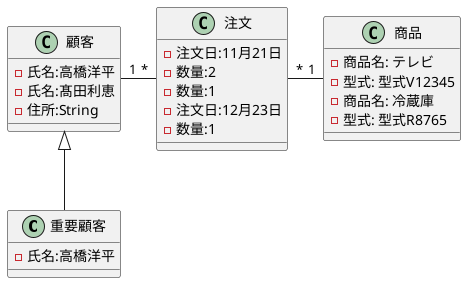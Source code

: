 @startuml
class "重要顧客" as empty_car {
- 氏名:高橋洋平
}
class "注文" as rental {
- 注文日:11月21日
- 数量:2
- 数量:1
- 注文日:12月23日
- 数量:1
}
class "顧客" as car {
- 氏名:高橋洋平
- 氏名:髙田利恵
- 住所:String
}
class "商品" as customer {
- 商品名: テレビ
- 型式: 型式V12345
- 商品名: 冷蔵庫
- 型式: 型式R8765


}
rental "*" --left-- "1" car
car <|-down- empty_car
rental "*" -ri- "1" customer
@endumls